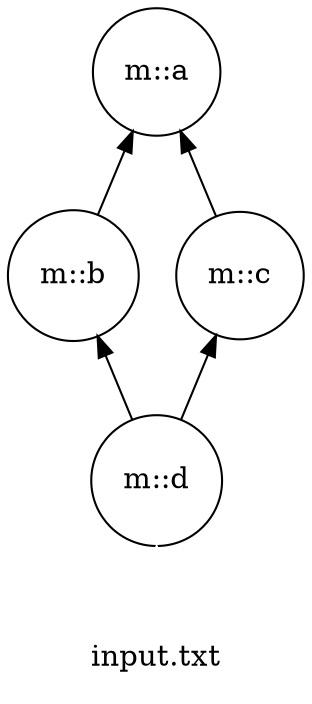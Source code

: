 digraph G {
	rankdir=BT
	node [ shape="box", color="white" ]; "input.txt";
	node [ shape="circle", color="black" ]; "m::a"; "m::b"; "m::c"; "m::d";
	"input.txt" -> "m::d" [ color="white" ];
	"m::b" -> "m::a";
	"m::c" -> "m::a";
	"m::d" -> "m::b";
	"m::d" -> "m::c";
}